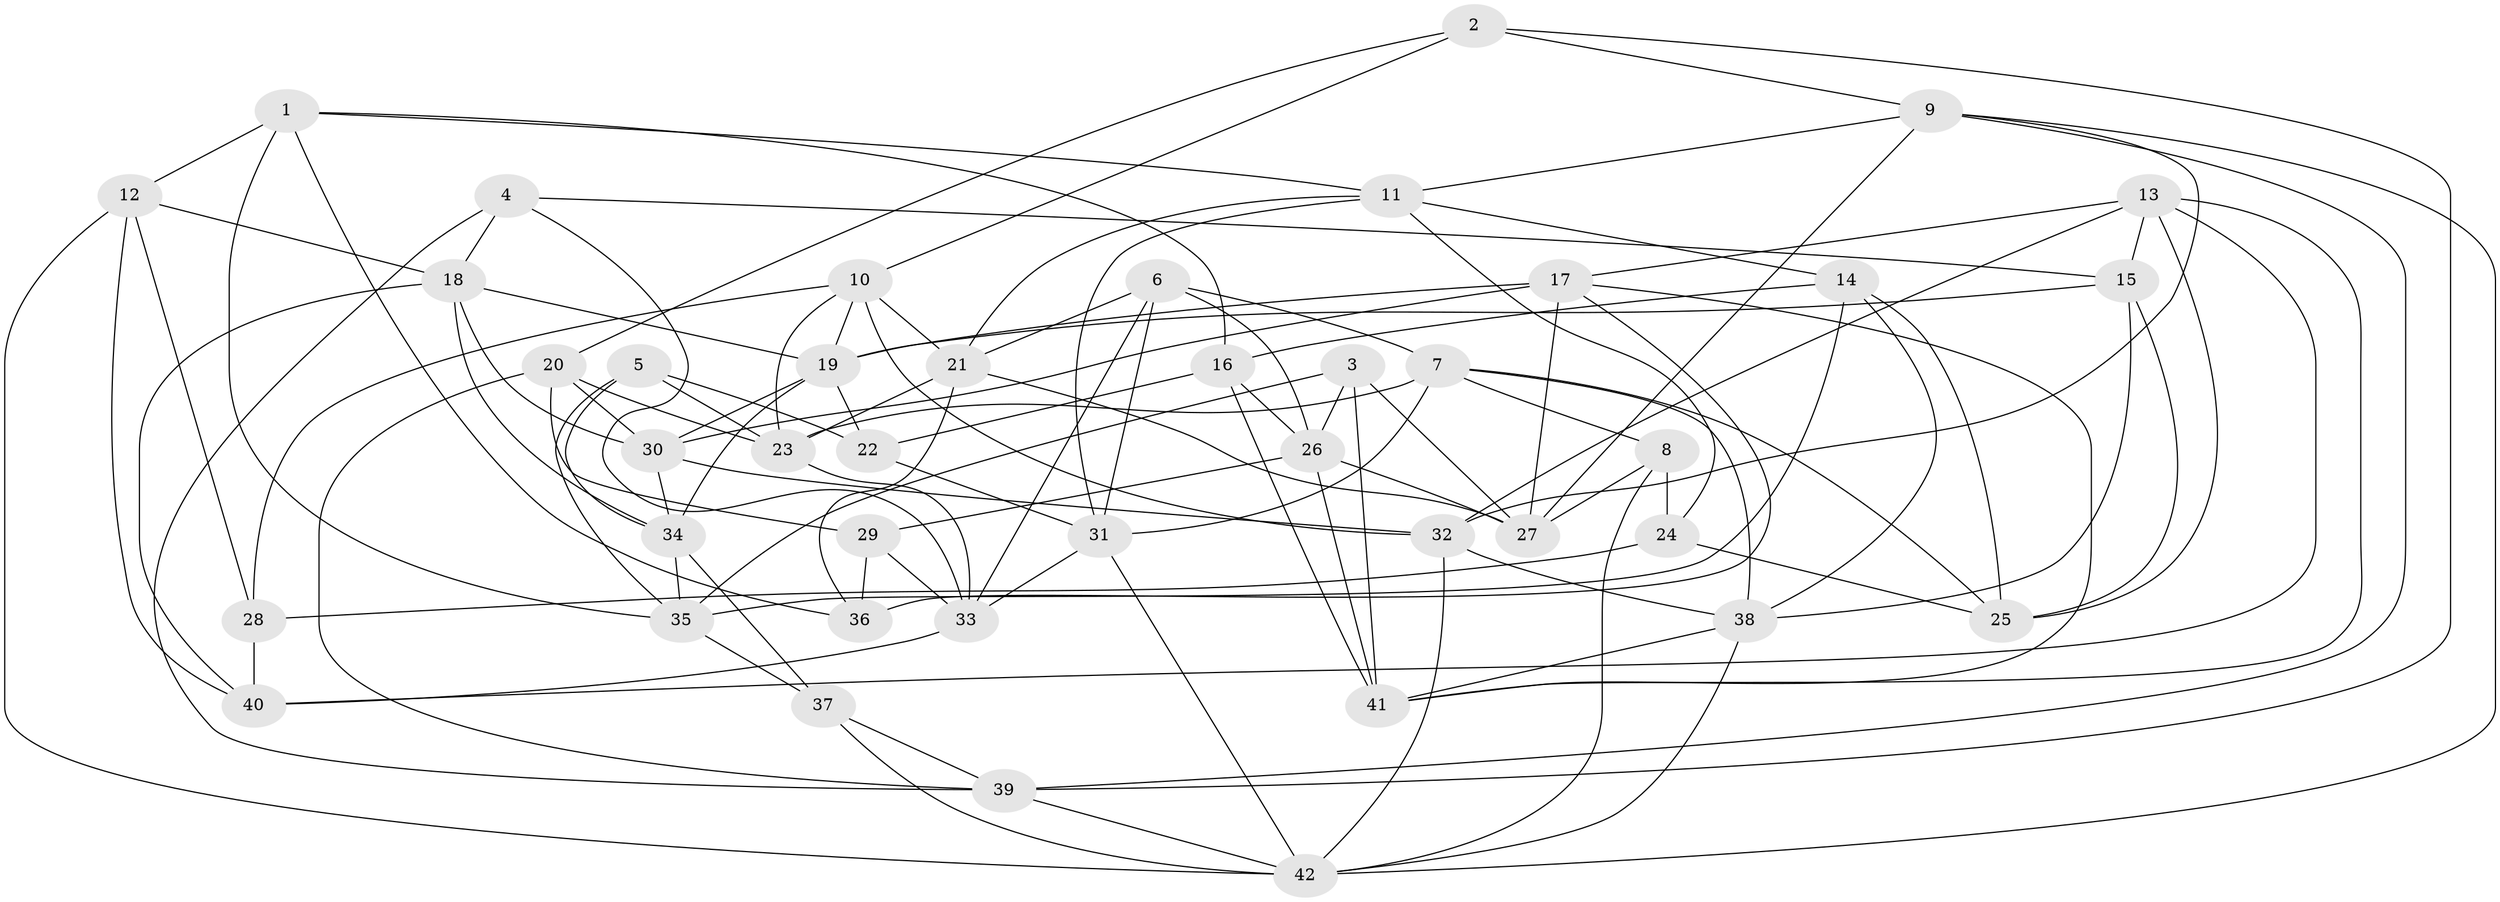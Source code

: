 // original degree distribution, {4: 1.0}
// Generated by graph-tools (version 1.1) at 2025/03/03/09/25 03:03:08]
// undirected, 42 vertices, 112 edges
graph export_dot {
graph [start="1"]
  node [color=gray90,style=filled];
  1;
  2;
  3;
  4;
  5;
  6;
  7;
  8;
  9;
  10;
  11;
  12;
  13;
  14;
  15;
  16;
  17;
  18;
  19;
  20;
  21;
  22;
  23;
  24;
  25;
  26;
  27;
  28;
  29;
  30;
  31;
  32;
  33;
  34;
  35;
  36;
  37;
  38;
  39;
  40;
  41;
  42;
  1 -- 11 [weight=1.0];
  1 -- 12 [weight=2.0];
  1 -- 16 [weight=1.0];
  1 -- 35 [weight=1.0];
  1 -- 36 [weight=1.0];
  2 -- 9 [weight=1.0];
  2 -- 10 [weight=1.0];
  2 -- 20 [weight=1.0];
  2 -- 39 [weight=1.0];
  3 -- 26 [weight=1.0];
  3 -- 27 [weight=1.0];
  3 -- 35 [weight=1.0];
  3 -- 41 [weight=1.0];
  4 -- 15 [weight=1.0];
  4 -- 18 [weight=1.0];
  4 -- 33 [weight=1.0];
  4 -- 39 [weight=1.0];
  5 -- 22 [weight=1.0];
  5 -- 23 [weight=1.0];
  5 -- 34 [weight=1.0];
  5 -- 35 [weight=1.0];
  6 -- 7 [weight=1.0];
  6 -- 21 [weight=1.0];
  6 -- 26 [weight=2.0];
  6 -- 31 [weight=1.0];
  6 -- 33 [weight=1.0];
  7 -- 8 [weight=1.0];
  7 -- 23 [weight=1.0];
  7 -- 25 [weight=1.0];
  7 -- 31 [weight=1.0];
  7 -- 38 [weight=1.0];
  8 -- 24 [weight=1.0];
  8 -- 27 [weight=1.0];
  8 -- 42 [weight=1.0];
  9 -- 11 [weight=1.0];
  9 -- 27 [weight=1.0];
  9 -- 32 [weight=1.0];
  9 -- 39 [weight=1.0];
  9 -- 42 [weight=1.0];
  10 -- 19 [weight=1.0];
  10 -- 21 [weight=1.0];
  10 -- 23 [weight=1.0];
  10 -- 28 [weight=1.0];
  10 -- 32 [weight=1.0];
  11 -- 14 [weight=1.0];
  11 -- 21 [weight=1.0];
  11 -- 24 [weight=1.0];
  11 -- 31 [weight=1.0];
  12 -- 18 [weight=1.0];
  12 -- 28 [weight=1.0];
  12 -- 40 [weight=1.0];
  12 -- 42 [weight=1.0];
  13 -- 15 [weight=1.0];
  13 -- 17 [weight=1.0];
  13 -- 25 [weight=1.0];
  13 -- 32 [weight=1.0];
  13 -- 40 [weight=1.0];
  13 -- 41 [weight=1.0];
  14 -- 16 [weight=1.0];
  14 -- 25 [weight=2.0];
  14 -- 35 [weight=1.0];
  14 -- 38 [weight=1.0];
  15 -- 19 [weight=1.0];
  15 -- 25 [weight=2.0];
  15 -- 38 [weight=1.0];
  16 -- 22 [weight=2.0];
  16 -- 26 [weight=1.0];
  16 -- 41 [weight=1.0];
  17 -- 19 [weight=1.0];
  17 -- 27 [weight=1.0];
  17 -- 30 [weight=1.0];
  17 -- 36 [weight=1.0];
  17 -- 41 [weight=1.0];
  18 -- 19 [weight=1.0];
  18 -- 30 [weight=1.0];
  18 -- 34 [weight=1.0];
  18 -- 40 [weight=1.0];
  19 -- 22 [weight=2.0];
  19 -- 30 [weight=1.0];
  19 -- 34 [weight=1.0];
  20 -- 23 [weight=1.0];
  20 -- 29 [weight=2.0];
  20 -- 30 [weight=1.0];
  20 -- 39 [weight=1.0];
  21 -- 23 [weight=1.0];
  21 -- 27 [weight=1.0];
  21 -- 36 [weight=1.0];
  22 -- 31 [weight=1.0];
  23 -- 33 [weight=1.0];
  24 -- 25 [weight=2.0];
  24 -- 28 [weight=2.0];
  26 -- 27 [weight=1.0];
  26 -- 29 [weight=2.0];
  26 -- 41 [weight=1.0];
  28 -- 40 [weight=2.0];
  29 -- 33 [weight=1.0];
  29 -- 36 [weight=1.0];
  30 -- 32 [weight=1.0];
  30 -- 34 [weight=1.0];
  31 -- 33 [weight=1.0];
  31 -- 42 [weight=1.0];
  32 -- 38 [weight=1.0];
  32 -- 42 [weight=1.0];
  33 -- 40 [weight=1.0];
  34 -- 35 [weight=1.0];
  34 -- 37 [weight=1.0];
  35 -- 37 [weight=1.0];
  37 -- 39 [weight=1.0];
  37 -- 42 [weight=1.0];
  38 -- 41 [weight=1.0];
  38 -- 42 [weight=1.0];
  39 -- 42 [weight=1.0];
}
